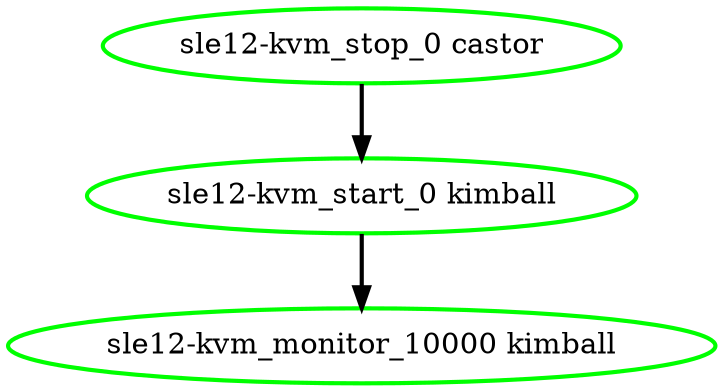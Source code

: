 digraph "g" {
"sle12-kvm_monitor_10000 kimball" [ style=bold color="green" fontcolor="black"]
"sle12-kvm_start_0 kimball" -> "sle12-kvm_monitor_10000 kimball" [ style = bold]
"sle12-kvm_start_0 kimball" [ style=bold color="green" fontcolor="black"]
"sle12-kvm_stop_0 castor" -> "sle12-kvm_start_0 kimball" [ style = bold]
"sle12-kvm_stop_0 castor" [ style=bold color="green" fontcolor="black"]
}

